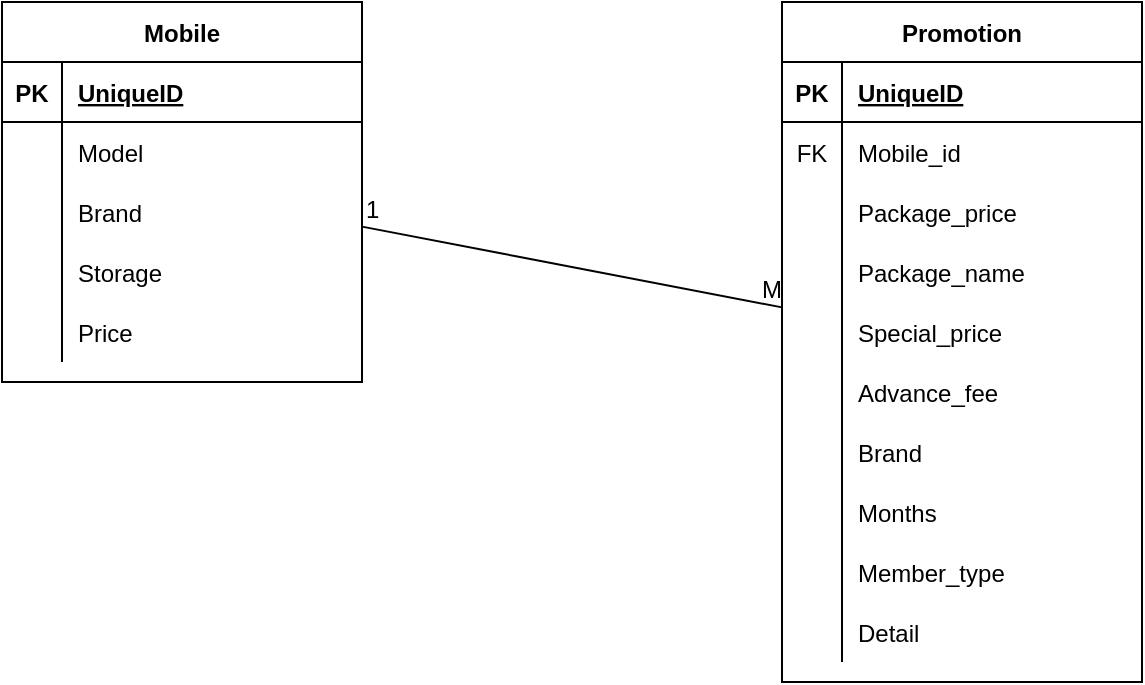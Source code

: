 <mxfile version="16.5.4" type="github" pages="2">
  <diagram id="u5zITpGyk7njDP_WMAt6" name="Page-1">
    <mxGraphModel dx="311" dy="635" grid="1" gridSize="10" guides="1" tooltips="1" connect="1" arrows="1" fold="1" page="1" pageScale="1" pageWidth="827" pageHeight="1169" math="0" shadow="0">
      <root>
        <mxCell id="0" />
        <mxCell id="1" parent="0" />
        <mxCell id="alHZ_YgUbubW7Z8FPVxp-1" value="Mobile" style="shape=table;startSize=30;container=1;collapsible=1;childLayout=tableLayout;fixedRows=1;rowLines=0;fontStyle=1;align=center;resizeLast=1;" vertex="1" parent="1">
          <mxGeometry x="970" y="40" width="180" height="190" as="geometry">
            <mxRectangle x="970" y="40" width="70" height="30" as="alternateBounds" />
          </mxGeometry>
        </mxCell>
        <mxCell id="alHZ_YgUbubW7Z8FPVxp-2" value="" style="shape=tableRow;horizontal=0;startSize=0;swimlaneHead=0;swimlaneBody=0;fillColor=none;collapsible=0;dropTarget=0;points=[[0,0.5],[1,0.5]];portConstraint=eastwest;top=0;left=0;right=0;bottom=1;" vertex="1" parent="alHZ_YgUbubW7Z8FPVxp-1">
          <mxGeometry y="30" width="180" height="30" as="geometry" />
        </mxCell>
        <mxCell id="alHZ_YgUbubW7Z8FPVxp-3" value="PK" style="shape=partialRectangle;connectable=0;fillColor=none;top=0;left=0;bottom=0;right=0;fontStyle=1;overflow=hidden;" vertex="1" parent="alHZ_YgUbubW7Z8FPVxp-2">
          <mxGeometry width="30" height="30" as="geometry">
            <mxRectangle width="30" height="30" as="alternateBounds" />
          </mxGeometry>
        </mxCell>
        <mxCell id="alHZ_YgUbubW7Z8FPVxp-4" value="UniqueID" style="shape=partialRectangle;connectable=0;fillColor=none;top=0;left=0;bottom=0;right=0;align=left;spacingLeft=6;fontStyle=5;overflow=hidden;" vertex="1" parent="alHZ_YgUbubW7Z8FPVxp-2">
          <mxGeometry x="30" width="150" height="30" as="geometry">
            <mxRectangle width="150" height="30" as="alternateBounds" />
          </mxGeometry>
        </mxCell>
        <mxCell id="alHZ_YgUbubW7Z8FPVxp-5" value="" style="shape=tableRow;horizontal=0;startSize=0;swimlaneHead=0;swimlaneBody=0;fillColor=none;collapsible=0;dropTarget=0;points=[[0,0.5],[1,0.5]];portConstraint=eastwest;top=0;left=0;right=0;bottom=0;" vertex="1" parent="alHZ_YgUbubW7Z8FPVxp-1">
          <mxGeometry y="60" width="180" height="30" as="geometry" />
        </mxCell>
        <mxCell id="alHZ_YgUbubW7Z8FPVxp-6" value="" style="shape=partialRectangle;connectable=0;fillColor=none;top=0;left=0;bottom=0;right=0;editable=1;overflow=hidden;" vertex="1" parent="alHZ_YgUbubW7Z8FPVxp-5">
          <mxGeometry width="30" height="30" as="geometry">
            <mxRectangle width="30" height="30" as="alternateBounds" />
          </mxGeometry>
        </mxCell>
        <mxCell id="alHZ_YgUbubW7Z8FPVxp-7" value="Model" style="shape=partialRectangle;connectable=0;fillColor=none;top=0;left=0;bottom=0;right=0;align=left;spacingLeft=6;overflow=hidden;" vertex="1" parent="alHZ_YgUbubW7Z8FPVxp-5">
          <mxGeometry x="30" width="150" height="30" as="geometry">
            <mxRectangle width="150" height="30" as="alternateBounds" />
          </mxGeometry>
        </mxCell>
        <mxCell id="alHZ_YgUbubW7Z8FPVxp-8" value="" style="shape=tableRow;horizontal=0;startSize=0;swimlaneHead=0;swimlaneBody=0;fillColor=none;collapsible=0;dropTarget=0;points=[[0,0.5],[1,0.5]];portConstraint=eastwest;top=0;left=0;right=0;bottom=0;" vertex="1" parent="alHZ_YgUbubW7Z8FPVxp-1">
          <mxGeometry y="90" width="180" height="30" as="geometry" />
        </mxCell>
        <mxCell id="alHZ_YgUbubW7Z8FPVxp-9" value="" style="shape=partialRectangle;connectable=0;fillColor=none;top=0;left=0;bottom=0;right=0;editable=1;overflow=hidden;" vertex="1" parent="alHZ_YgUbubW7Z8FPVxp-8">
          <mxGeometry width="30" height="30" as="geometry">
            <mxRectangle width="30" height="30" as="alternateBounds" />
          </mxGeometry>
        </mxCell>
        <mxCell id="alHZ_YgUbubW7Z8FPVxp-10" value="Brand" style="shape=partialRectangle;connectable=0;fillColor=none;top=0;left=0;bottom=0;right=0;align=left;spacingLeft=6;overflow=hidden;" vertex="1" parent="alHZ_YgUbubW7Z8FPVxp-8">
          <mxGeometry x="30" width="150" height="30" as="geometry">
            <mxRectangle width="150" height="30" as="alternateBounds" />
          </mxGeometry>
        </mxCell>
        <mxCell id="alHZ_YgUbubW7Z8FPVxp-11" value="" style="shape=tableRow;horizontal=0;startSize=0;swimlaneHead=0;swimlaneBody=0;fillColor=none;collapsible=0;dropTarget=0;points=[[0,0.5],[1,0.5]];portConstraint=eastwest;top=0;left=0;right=0;bottom=0;" vertex="1" parent="alHZ_YgUbubW7Z8FPVxp-1">
          <mxGeometry y="120" width="180" height="30" as="geometry" />
        </mxCell>
        <mxCell id="alHZ_YgUbubW7Z8FPVxp-12" value="" style="shape=partialRectangle;connectable=0;fillColor=none;top=0;left=0;bottom=0;right=0;editable=1;overflow=hidden;" vertex="1" parent="alHZ_YgUbubW7Z8FPVxp-11">
          <mxGeometry width="30" height="30" as="geometry">
            <mxRectangle width="30" height="30" as="alternateBounds" />
          </mxGeometry>
        </mxCell>
        <mxCell id="alHZ_YgUbubW7Z8FPVxp-13" value="Storage" style="shape=partialRectangle;connectable=0;fillColor=none;top=0;left=0;bottom=0;right=0;align=left;spacingLeft=6;overflow=hidden;" vertex="1" parent="alHZ_YgUbubW7Z8FPVxp-11">
          <mxGeometry x="30" width="150" height="30" as="geometry">
            <mxRectangle width="150" height="30" as="alternateBounds" />
          </mxGeometry>
        </mxCell>
        <mxCell id="lpuxgtBPoY_q44KwZ52P-14" value="" style="shape=tableRow;horizontal=0;startSize=0;swimlaneHead=0;swimlaneBody=0;fillColor=none;collapsible=0;dropTarget=0;points=[[0,0.5],[1,0.5]];portConstraint=eastwest;top=0;left=0;right=0;bottom=0;" vertex="1" parent="alHZ_YgUbubW7Z8FPVxp-1">
          <mxGeometry y="150" width="180" height="30" as="geometry" />
        </mxCell>
        <mxCell id="lpuxgtBPoY_q44KwZ52P-15" value="" style="shape=partialRectangle;connectable=0;fillColor=none;top=0;left=0;bottom=0;right=0;editable=1;overflow=hidden;" vertex="1" parent="lpuxgtBPoY_q44KwZ52P-14">
          <mxGeometry width="30" height="30" as="geometry">
            <mxRectangle width="30" height="30" as="alternateBounds" />
          </mxGeometry>
        </mxCell>
        <mxCell id="lpuxgtBPoY_q44KwZ52P-16" value="Price" style="shape=partialRectangle;connectable=0;fillColor=none;top=0;left=0;bottom=0;right=0;align=left;spacingLeft=6;overflow=hidden;" vertex="1" parent="lpuxgtBPoY_q44KwZ52P-14">
          <mxGeometry x="30" width="150" height="30" as="geometry">
            <mxRectangle width="150" height="30" as="alternateBounds" />
          </mxGeometry>
        </mxCell>
        <mxCell id="lpuxgtBPoY_q44KwZ52P-20" value="Promotion" style="shape=table;startSize=30;container=1;collapsible=1;childLayout=tableLayout;fixedRows=1;rowLines=0;fontStyle=1;align=center;resizeLast=1;" vertex="1" parent="1">
          <mxGeometry x="1360" y="40" width="180" height="340" as="geometry" />
        </mxCell>
        <mxCell id="lpuxgtBPoY_q44KwZ52P-21" value="" style="shape=tableRow;horizontal=0;startSize=0;swimlaneHead=0;swimlaneBody=0;fillColor=none;collapsible=0;dropTarget=0;points=[[0,0.5],[1,0.5]];portConstraint=eastwest;top=0;left=0;right=0;bottom=1;" vertex="1" parent="lpuxgtBPoY_q44KwZ52P-20">
          <mxGeometry y="30" width="180" height="30" as="geometry" />
        </mxCell>
        <mxCell id="lpuxgtBPoY_q44KwZ52P-22" value="PK" style="shape=partialRectangle;connectable=0;fillColor=none;top=0;left=0;bottom=0;right=0;fontStyle=1;overflow=hidden;" vertex="1" parent="lpuxgtBPoY_q44KwZ52P-21">
          <mxGeometry width="30" height="30" as="geometry">
            <mxRectangle width="30" height="30" as="alternateBounds" />
          </mxGeometry>
        </mxCell>
        <mxCell id="lpuxgtBPoY_q44KwZ52P-23" value="UniqueID" style="shape=partialRectangle;connectable=0;fillColor=none;top=0;left=0;bottom=0;right=0;align=left;spacingLeft=6;fontStyle=5;overflow=hidden;" vertex="1" parent="lpuxgtBPoY_q44KwZ52P-21">
          <mxGeometry x="30" width="150" height="30" as="geometry">
            <mxRectangle width="150" height="30" as="alternateBounds" />
          </mxGeometry>
        </mxCell>
        <mxCell id="lpuxgtBPoY_q44KwZ52P-42" value="" style="shape=tableRow;horizontal=0;startSize=0;swimlaneHead=0;swimlaneBody=0;fillColor=none;collapsible=0;dropTarget=0;points=[[0,0.5],[1,0.5]];portConstraint=eastwest;top=0;left=0;right=0;bottom=0;" vertex="1" parent="lpuxgtBPoY_q44KwZ52P-20">
          <mxGeometry y="60" width="180" height="30" as="geometry" />
        </mxCell>
        <mxCell id="lpuxgtBPoY_q44KwZ52P-43" value="FK" style="shape=partialRectangle;connectable=0;fillColor=none;top=0;left=0;bottom=0;right=0;editable=1;overflow=hidden;" vertex="1" parent="lpuxgtBPoY_q44KwZ52P-42">
          <mxGeometry width="30" height="30" as="geometry">
            <mxRectangle width="30" height="30" as="alternateBounds" />
          </mxGeometry>
        </mxCell>
        <mxCell id="lpuxgtBPoY_q44KwZ52P-44" value="Mobile_id" style="shape=partialRectangle;connectable=0;fillColor=none;top=0;left=0;bottom=0;right=0;align=left;spacingLeft=6;overflow=hidden;" vertex="1" parent="lpuxgtBPoY_q44KwZ52P-42">
          <mxGeometry x="30" width="150" height="30" as="geometry">
            <mxRectangle width="150" height="30" as="alternateBounds" />
          </mxGeometry>
        </mxCell>
        <mxCell id="lpuxgtBPoY_q44KwZ52P-24" value="" style="shape=tableRow;horizontal=0;startSize=0;swimlaneHead=0;swimlaneBody=0;fillColor=none;collapsible=0;dropTarget=0;points=[[0,0.5],[1,0.5]];portConstraint=eastwest;top=0;left=0;right=0;bottom=0;" vertex="1" parent="lpuxgtBPoY_q44KwZ52P-20">
          <mxGeometry y="90" width="180" height="30" as="geometry" />
        </mxCell>
        <mxCell id="lpuxgtBPoY_q44KwZ52P-25" value="" style="shape=partialRectangle;connectable=0;fillColor=none;top=0;left=0;bottom=0;right=0;editable=1;overflow=hidden;" vertex="1" parent="lpuxgtBPoY_q44KwZ52P-24">
          <mxGeometry width="30" height="30" as="geometry">
            <mxRectangle width="30" height="30" as="alternateBounds" />
          </mxGeometry>
        </mxCell>
        <mxCell id="lpuxgtBPoY_q44KwZ52P-26" value="Package_price" style="shape=partialRectangle;connectable=0;fillColor=none;top=0;left=0;bottom=0;right=0;align=left;spacingLeft=6;overflow=hidden;" vertex="1" parent="lpuxgtBPoY_q44KwZ52P-24">
          <mxGeometry x="30" width="150" height="30" as="geometry">
            <mxRectangle width="150" height="30" as="alternateBounds" />
          </mxGeometry>
        </mxCell>
        <mxCell id="lpuxgtBPoY_q44KwZ52P-27" value="" style="shape=tableRow;horizontal=0;startSize=0;swimlaneHead=0;swimlaneBody=0;fillColor=none;collapsible=0;dropTarget=0;points=[[0,0.5],[1,0.5]];portConstraint=eastwest;top=0;left=0;right=0;bottom=0;" vertex="1" parent="lpuxgtBPoY_q44KwZ52P-20">
          <mxGeometry y="120" width="180" height="30" as="geometry" />
        </mxCell>
        <mxCell id="lpuxgtBPoY_q44KwZ52P-28" value="" style="shape=partialRectangle;connectable=0;fillColor=none;top=0;left=0;bottom=0;right=0;editable=1;overflow=hidden;" vertex="1" parent="lpuxgtBPoY_q44KwZ52P-27">
          <mxGeometry width="30" height="30" as="geometry">
            <mxRectangle width="30" height="30" as="alternateBounds" />
          </mxGeometry>
        </mxCell>
        <mxCell id="lpuxgtBPoY_q44KwZ52P-29" value="Package_name" style="shape=partialRectangle;connectable=0;fillColor=none;top=0;left=0;bottom=0;right=0;align=left;spacingLeft=6;overflow=hidden;" vertex="1" parent="lpuxgtBPoY_q44KwZ52P-27">
          <mxGeometry x="30" width="150" height="30" as="geometry">
            <mxRectangle width="150" height="30" as="alternateBounds" />
          </mxGeometry>
        </mxCell>
        <mxCell id="lpuxgtBPoY_q44KwZ52P-48" value="" style="shape=tableRow;horizontal=0;startSize=0;swimlaneHead=0;swimlaneBody=0;fillColor=none;collapsible=0;dropTarget=0;points=[[0,0.5],[1,0.5]];portConstraint=eastwest;top=0;left=0;right=0;bottom=0;" vertex="1" parent="lpuxgtBPoY_q44KwZ52P-20">
          <mxGeometry y="150" width="180" height="30" as="geometry" />
        </mxCell>
        <mxCell id="lpuxgtBPoY_q44KwZ52P-49" value="" style="shape=partialRectangle;connectable=0;fillColor=none;top=0;left=0;bottom=0;right=0;editable=1;overflow=hidden;" vertex="1" parent="lpuxgtBPoY_q44KwZ52P-48">
          <mxGeometry width="30" height="30" as="geometry">
            <mxRectangle width="30" height="30" as="alternateBounds" />
          </mxGeometry>
        </mxCell>
        <mxCell id="lpuxgtBPoY_q44KwZ52P-50" value="Special_price" style="shape=partialRectangle;connectable=0;fillColor=none;top=0;left=0;bottom=0;right=0;align=left;spacingLeft=6;overflow=hidden;" vertex="1" parent="lpuxgtBPoY_q44KwZ52P-48">
          <mxGeometry x="30" width="150" height="30" as="geometry">
            <mxRectangle width="150" height="30" as="alternateBounds" />
          </mxGeometry>
        </mxCell>
        <mxCell id="lpuxgtBPoY_q44KwZ52P-30" value="" style="shape=tableRow;horizontal=0;startSize=0;swimlaneHead=0;swimlaneBody=0;fillColor=none;collapsible=0;dropTarget=0;points=[[0,0.5],[1,0.5]];portConstraint=eastwest;top=0;left=0;right=0;bottom=0;" vertex="1" parent="lpuxgtBPoY_q44KwZ52P-20">
          <mxGeometry y="180" width="180" height="30" as="geometry" />
        </mxCell>
        <mxCell id="lpuxgtBPoY_q44KwZ52P-31" value="" style="shape=partialRectangle;connectable=0;fillColor=none;top=0;left=0;bottom=0;right=0;editable=1;overflow=hidden;" vertex="1" parent="lpuxgtBPoY_q44KwZ52P-30">
          <mxGeometry width="30" height="30" as="geometry">
            <mxRectangle width="30" height="30" as="alternateBounds" />
          </mxGeometry>
        </mxCell>
        <mxCell id="lpuxgtBPoY_q44KwZ52P-32" value="Advance_fee" style="shape=partialRectangle;connectable=0;fillColor=none;top=0;left=0;bottom=0;right=0;align=left;spacingLeft=6;overflow=hidden;" vertex="1" parent="lpuxgtBPoY_q44KwZ52P-30">
          <mxGeometry x="30" width="150" height="30" as="geometry">
            <mxRectangle width="150" height="30" as="alternateBounds" />
          </mxGeometry>
        </mxCell>
        <mxCell id="lpuxgtBPoY_q44KwZ52P-33" value="" style="shape=tableRow;horizontal=0;startSize=0;swimlaneHead=0;swimlaneBody=0;fillColor=none;collapsible=0;dropTarget=0;points=[[0,0.5],[1,0.5]];portConstraint=eastwest;top=0;left=0;right=0;bottom=0;" vertex="1" parent="lpuxgtBPoY_q44KwZ52P-20">
          <mxGeometry y="210" width="180" height="30" as="geometry" />
        </mxCell>
        <mxCell id="lpuxgtBPoY_q44KwZ52P-34" value="" style="shape=partialRectangle;connectable=0;fillColor=none;top=0;left=0;bottom=0;right=0;editable=1;overflow=hidden;" vertex="1" parent="lpuxgtBPoY_q44KwZ52P-33">
          <mxGeometry width="30" height="30" as="geometry">
            <mxRectangle width="30" height="30" as="alternateBounds" />
          </mxGeometry>
        </mxCell>
        <mxCell id="lpuxgtBPoY_q44KwZ52P-35" value="Brand" style="shape=partialRectangle;connectable=0;fillColor=none;top=0;left=0;bottom=0;right=0;align=left;spacingLeft=6;overflow=hidden;" vertex="1" parent="lpuxgtBPoY_q44KwZ52P-33">
          <mxGeometry x="30" width="150" height="30" as="geometry">
            <mxRectangle width="150" height="30" as="alternateBounds" />
          </mxGeometry>
        </mxCell>
        <mxCell id="lpuxgtBPoY_q44KwZ52P-36" value="" style="shape=tableRow;horizontal=0;startSize=0;swimlaneHead=0;swimlaneBody=0;fillColor=none;collapsible=0;dropTarget=0;points=[[0,0.5],[1,0.5]];portConstraint=eastwest;top=0;left=0;right=0;bottom=0;" vertex="1" parent="lpuxgtBPoY_q44KwZ52P-20">
          <mxGeometry y="240" width="180" height="30" as="geometry" />
        </mxCell>
        <mxCell id="lpuxgtBPoY_q44KwZ52P-37" value="" style="shape=partialRectangle;connectable=0;fillColor=none;top=0;left=0;bottom=0;right=0;editable=1;overflow=hidden;" vertex="1" parent="lpuxgtBPoY_q44KwZ52P-36">
          <mxGeometry width="30" height="30" as="geometry">
            <mxRectangle width="30" height="30" as="alternateBounds" />
          </mxGeometry>
        </mxCell>
        <mxCell id="lpuxgtBPoY_q44KwZ52P-38" value="Months" style="shape=partialRectangle;connectable=0;fillColor=none;top=0;left=0;bottom=0;right=0;align=left;spacingLeft=6;overflow=hidden;" vertex="1" parent="lpuxgtBPoY_q44KwZ52P-36">
          <mxGeometry x="30" width="150" height="30" as="geometry">
            <mxRectangle width="150" height="30" as="alternateBounds" />
          </mxGeometry>
        </mxCell>
        <mxCell id="lpuxgtBPoY_q44KwZ52P-39" value="" style="shape=tableRow;horizontal=0;startSize=0;swimlaneHead=0;swimlaneBody=0;fillColor=none;collapsible=0;dropTarget=0;points=[[0,0.5],[1,0.5]];portConstraint=eastwest;top=0;left=0;right=0;bottom=0;" vertex="1" parent="lpuxgtBPoY_q44KwZ52P-20">
          <mxGeometry y="270" width="180" height="30" as="geometry" />
        </mxCell>
        <mxCell id="lpuxgtBPoY_q44KwZ52P-40" value="" style="shape=partialRectangle;connectable=0;fillColor=none;top=0;left=0;bottom=0;right=0;editable=1;overflow=hidden;" vertex="1" parent="lpuxgtBPoY_q44KwZ52P-39">
          <mxGeometry width="30" height="30" as="geometry">
            <mxRectangle width="30" height="30" as="alternateBounds" />
          </mxGeometry>
        </mxCell>
        <mxCell id="lpuxgtBPoY_q44KwZ52P-41" value="Member_type" style="shape=partialRectangle;connectable=0;fillColor=none;top=0;left=0;bottom=0;right=0;align=left;spacingLeft=6;overflow=hidden;" vertex="1" parent="lpuxgtBPoY_q44KwZ52P-39">
          <mxGeometry x="30" width="150" height="30" as="geometry">
            <mxRectangle width="150" height="30" as="alternateBounds" />
          </mxGeometry>
        </mxCell>
        <mxCell id="lpuxgtBPoY_q44KwZ52P-45" value="" style="shape=tableRow;horizontal=0;startSize=0;swimlaneHead=0;swimlaneBody=0;fillColor=none;collapsible=0;dropTarget=0;points=[[0,0.5],[1,0.5]];portConstraint=eastwest;top=0;left=0;right=0;bottom=0;" vertex="1" parent="lpuxgtBPoY_q44KwZ52P-20">
          <mxGeometry y="300" width="180" height="30" as="geometry" />
        </mxCell>
        <mxCell id="lpuxgtBPoY_q44KwZ52P-46" value="" style="shape=partialRectangle;connectable=0;fillColor=none;top=0;left=0;bottom=0;right=0;editable=1;overflow=hidden;" vertex="1" parent="lpuxgtBPoY_q44KwZ52P-45">
          <mxGeometry width="30" height="30" as="geometry">
            <mxRectangle width="30" height="30" as="alternateBounds" />
          </mxGeometry>
        </mxCell>
        <mxCell id="lpuxgtBPoY_q44KwZ52P-47" value="Detail" style="shape=partialRectangle;connectable=0;fillColor=none;top=0;left=0;bottom=0;right=0;align=left;spacingLeft=6;overflow=hidden;" vertex="1" parent="lpuxgtBPoY_q44KwZ52P-45">
          <mxGeometry x="30" width="150" height="30" as="geometry">
            <mxRectangle width="150" height="30" as="alternateBounds" />
          </mxGeometry>
        </mxCell>
        <mxCell id="xG-4YyaZWfk5w84ARagC-2" value="" style="endArrow=none;html=1;rounded=0;" edge="1" parent="1" source="alHZ_YgUbubW7Z8FPVxp-1" target="lpuxgtBPoY_q44KwZ52P-20">
          <mxGeometry relative="1" as="geometry">
            <mxPoint x="1100" y="230" as="sourcePoint" />
            <mxPoint x="1260" y="230" as="targetPoint" />
          </mxGeometry>
        </mxCell>
        <mxCell id="xG-4YyaZWfk5w84ARagC-3" value="1" style="resizable=0;html=1;align=left;verticalAlign=bottom;" connectable="0" vertex="1" parent="xG-4YyaZWfk5w84ARagC-2">
          <mxGeometry x="-1" relative="1" as="geometry" />
        </mxCell>
        <mxCell id="xG-4YyaZWfk5w84ARagC-4" value="M" style="resizable=0;html=1;align=right;verticalAlign=bottom;" connectable="0" vertex="1" parent="xG-4YyaZWfk5w84ARagC-2">
          <mxGeometry x="1" relative="1" as="geometry" />
        </mxCell>
      </root>
    </mxGraphModel>
  </diagram>
  <diagram id="3BoJmMehW-tDcV48f7wu" name="Page-2">
    <mxGraphModel dx="948" dy="529" grid="1" gridSize="10" guides="1" tooltips="1" connect="1" arrows="1" fold="1" page="1" pageScale="1" pageWidth="1169" pageHeight="827" math="0" shadow="0">
      <root>
        <mxCell id="0Rnti5StmP9uvU4NdUGP-0" />
        <mxCell id="0Rnti5StmP9uvU4NdUGP-1" parent="0Rnti5StmP9uvU4NdUGP-0" />
        <mxCell id="3e5DiGZpwi1d6V29vy3j-0" value="Mobile" style="whiteSpace=wrap;html=1;align=center;" vertex="1" parent="0Rnti5StmP9uvU4NdUGP-1">
          <mxGeometry x="170" y="170" width="100" height="40" as="geometry" />
        </mxCell>
        <mxCell id="3e5DiGZpwi1d6V29vy3j-1" value="Model" style="ellipse;whiteSpace=wrap;html=1;align=center;" vertex="1" parent="0Rnti5StmP9uvU4NdUGP-1">
          <mxGeometry x="40" y="170" width="100" height="40" as="geometry" />
        </mxCell>
        <mxCell id="3e5DiGZpwi1d6V29vy3j-2" value="Price" style="ellipse;whiteSpace=wrap;html=1;align=center;" vertex="1" parent="0Rnti5StmP9uvU4NdUGP-1">
          <mxGeometry x="40" y="270" width="100" height="40" as="geometry" />
        </mxCell>
        <mxCell id="3e5DiGZpwi1d6V29vy3j-3" value="Storage" style="ellipse;whiteSpace=wrap;html=1;align=center;" vertex="1" parent="0Rnti5StmP9uvU4NdUGP-1">
          <mxGeometry x="40" y="220" width="100" height="40" as="geometry" />
        </mxCell>
        <mxCell id="3e5DiGZpwi1d6V29vy3j-4" value="&lt;u&gt;Id&lt;/u&gt;" style="ellipse;whiteSpace=wrap;html=1;align=center;" vertex="1" parent="0Rnti5StmP9uvU4NdUGP-1">
          <mxGeometry x="40" y="70" width="100" height="40" as="geometry" />
        </mxCell>
        <mxCell id="3e5DiGZpwi1d6V29vy3j-5" value="Brand" style="ellipse;whiteSpace=wrap;html=1;align=center;" vertex="1" parent="0Rnti5StmP9uvU4NdUGP-1">
          <mxGeometry x="40" y="120" width="100" height="40" as="geometry" />
        </mxCell>
        <mxCell id="B27BO4UGLEmLNdkP92GY-0" value="" style="endArrow=none;html=1;rounded=0;exitX=1;exitY=0.5;exitDx=0;exitDy=0;" edge="1" parent="0Rnti5StmP9uvU4NdUGP-1" source="3e5DiGZpwi1d6V29vy3j-4" target="3e5DiGZpwi1d6V29vy3j-0">
          <mxGeometry relative="1" as="geometry">
            <mxPoint x="360" y="230" as="sourcePoint" />
            <mxPoint x="520" y="230" as="targetPoint" />
          </mxGeometry>
        </mxCell>
        <mxCell id="B27BO4UGLEmLNdkP92GY-1" value="" style="endArrow=none;html=1;rounded=0;exitX=1;exitY=0.5;exitDx=0;exitDy=0;" edge="1" parent="0Rnti5StmP9uvU4NdUGP-1" source="3e5DiGZpwi1d6V29vy3j-2" target="3e5DiGZpwi1d6V29vy3j-0">
          <mxGeometry relative="1" as="geometry">
            <mxPoint x="150" y="100" as="sourcePoint" />
            <mxPoint x="214" y="180" as="targetPoint" />
          </mxGeometry>
        </mxCell>
        <mxCell id="B27BO4UGLEmLNdkP92GY-2" value="" style="endArrow=none;html=1;rounded=0;exitX=1;exitY=0;exitDx=0;exitDy=0;" edge="1" parent="0Rnti5StmP9uvU4NdUGP-1" source="3e5DiGZpwi1d6V29vy3j-3" target="3e5DiGZpwi1d6V29vy3j-0">
          <mxGeometry relative="1" as="geometry">
            <mxPoint x="160" y="110" as="sourcePoint" />
            <mxPoint x="210" y="200" as="targetPoint" />
          </mxGeometry>
        </mxCell>
        <mxCell id="B27BO4UGLEmLNdkP92GY-3" value="" style="endArrow=none;html=1;rounded=0;" edge="1" parent="0Rnti5StmP9uvU4NdUGP-1" source="3e5DiGZpwi1d6V29vy3j-1" target="3e5DiGZpwi1d6V29vy3j-0">
          <mxGeometry relative="1" as="geometry">
            <mxPoint x="170" y="120" as="sourcePoint" />
            <mxPoint x="234" y="200" as="targetPoint" />
          </mxGeometry>
        </mxCell>
        <mxCell id="B27BO4UGLEmLNdkP92GY-4" value="" style="endArrow=none;html=1;rounded=0;" edge="1" parent="0Rnti5StmP9uvU4NdUGP-1" source="3e5DiGZpwi1d6V29vy3j-5" target="3e5DiGZpwi1d6V29vy3j-0">
          <mxGeometry relative="1" as="geometry">
            <mxPoint x="180" y="130" as="sourcePoint" />
            <mxPoint x="244" y="210" as="targetPoint" />
          </mxGeometry>
        </mxCell>
        <mxCell id="B27BO4UGLEmLNdkP92GY-5" value="has" style="shape=rhombus;perimeter=rhombusPerimeter;whiteSpace=wrap;html=1;align=center;" vertex="1" parent="0Rnti5StmP9uvU4NdUGP-1">
          <mxGeometry x="420" y="160" width="120" height="60" as="geometry" />
        </mxCell>
        <mxCell id="B27BO4UGLEmLNdkP92GY-6" value="Promotion" style="whiteSpace=wrap;html=1;align=center;" vertex="1" parent="0Rnti5StmP9uvU4NdUGP-1">
          <mxGeometry x="680" y="170" width="100" height="40" as="geometry" />
        </mxCell>
        <mxCell id="B_o2rmad6qX5jZl-zq2g-0" value="" style="endArrow=none;html=1;rounded=0;" edge="1" parent="0Rnti5StmP9uvU4NdUGP-1" source="B27BO4UGLEmLNdkP92GY-5" target="B27BO4UGLEmLNdkP92GY-6">
          <mxGeometry relative="1" as="geometry">
            <mxPoint x="590" y="200" as="sourcePoint" />
            <mxPoint x="750" y="200" as="targetPoint" />
          </mxGeometry>
        </mxCell>
        <mxCell id="B_o2rmad6qX5jZl-zq2g-1" value="" style="endArrow=none;html=1;rounded=0;" edge="1" parent="0Rnti5StmP9uvU4NdUGP-1" source="3e5DiGZpwi1d6V29vy3j-0" target="B27BO4UGLEmLNdkP92GY-5">
          <mxGeometry relative="1" as="geometry">
            <mxPoint x="590" y="200" as="sourcePoint" />
            <mxPoint x="480" y="190" as="targetPoint" />
          </mxGeometry>
        </mxCell>
        <mxCell id="B_o2rmad6qX5jZl-zq2g-2" value="Id" style="ellipse;whiteSpace=wrap;html=1;align=center;fontStyle=4;" vertex="1" parent="0Rnti5StmP9uvU4NdUGP-1">
          <mxGeometry x="840" y="40" width="100" height="40" as="geometry" />
        </mxCell>
        <mxCell id="B_o2rmad6qX5jZl-zq2g-3" value="Package_price" style="ellipse;whiteSpace=wrap;html=1;align=center;" vertex="1" parent="0Rnti5StmP9uvU4NdUGP-1">
          <mxGeometry x="840" y="90" width="100" height="40" as="geometry" />
        </mxCell>
        <mxCell id="B_o2rmad6qX5jZl-zq2g-4" value="Detail" style="ellipse;whiteSpace=wrap;html=1;align=center;" vertex="1" parent="0Rnti5StmP9uvU4NdUGP-1">
          <mxGeometry x="585" y="340" width="100" height="40" as="geometry" />
        </mxCell>
        <mxCell id="B_o2rmad6qX5jZl-zq2g-5" value="Months" style="ellipse;whiteSpace=wrap;html=1;align=center;" vertex="1" parent="0Rnti5StmP9uvU4NdUGP-1">
          <mxGeometry x="700" y="340" width="100" height="40" as="geometry" />
        </mxCell>
        <mxCell id="B_o2rmad6qX5jZl-zq2g-6" value="Special_price" style="ellipse;whiteSpace=wrap;html=1;align=center;" vertex="1" parent="0Rnti5StmP9uvU4NdUGP-1">
          <mxGeometry x="810" y="340" width="100" height="40" as="geometry" />
        </mxCell>
        <mxCell id="B_o2rmad6qX5jZl-zq2g-7" value="Brand" style="ellipse;whiteSpace=wrap;html=1;align=center;" vertex="1" parent="0Rnti5StmP9uvU4NdUGP-1">
          <mxGeometry x="840" y="290" width="100" height="40" as="geometry" />
        </mxCell>
        <mxCell id="B_o2rmad6qX5jZl-zq2g-8" value="Member_Type" style="ellipse;whiteSpace=wrap;html=1;align=center;" vertex="1" parent="0Rnti5StmP9uvU4NdUGP-1">
          <mxGeometry x="840" y="240" width="100" height="40" as="geometry" />
        </mxCell>
        <mxCell id="B_o2rmad6qX5jZl-zq2g-9" value="Advance_fee" style="ellipse;whiteSpace=wrap;html=1;align=center;" vertex="1" parent="0Rnti5StmP9uvU4NdUGP-1">
          <mxGeometry x="840" y="190" width="100" height="40" as="geometry" />
        </mxCell>
        <mxCell id="B_o2rmad6qX5jZl-zq2g-10" value="Package_name" style="ellipse;whiteSpace=wrap;html=1;align=center;" vertex="1" parent="0Rnti5StmP9uvU4NdUGP-1">
          <mxGeometry x="840" y="140" width="100" height="40" as="geometry" />
        </mxCell>
        <mxCell id="ZZIH2CNFV908VZTMZERA-0" value="" style="endArrow=none;html=1;rounded=0;" edge="1" parent="0Rnti5StmP9uvU4NdUGP-1" source="B27BO4UGLEmLNdkP92GY-6" target="B_o2rmad6qX5jZl-zq2g-5">
          <mxGeometry relative="1" as="geometry">
            <mxPoint x="590" y="260" as="sourcePoint" />
            <mxPoint x="750" y="260" as="targetPoint" />
          </mxGeometry>
        </mxCell>
        <mxCell id="ZZIH2CNFV908VZTMZERA-1" value="" style="endArrow=none;html=1;rounded=0;" edge="1" parent="0Rnti5StmP9uvU4NdUGP-1" source="B27BO4UGLEmLNdkP92GY-6" target="B_o2rmad6qX5jZl-zq2g-6">
          <mxGeometry relative="1" as="geometry">
            <mxPoint x="600" y="270" as="sourcePoint" />
            <mxPoint x="760" y="270" as="targetPoint" />
          </mxGeometry>
        </mxCell>
        <mxCell id="ZZIH2CNFV908VZTMZERA-2" value="" style="endArrow=none;html=1;rounded=0;" edge="1" parent="0Rnti5StmP9uvU4NdUGP-1" source="B27BO4UGLEmLNdkP92GY-6" target="B_o2rmad6qX5jZl-zq2g-7">
          <mxGeometry relative="1" as="geometry">
            <mxPoint x="610" y="280" as="sourcePoint" />
            <mxPoint x="770" y="280" as="targetPoint" />
          </mxGeometry>
        </mxCell>
        <mxCell id="ZZIH2CNFV908VZTMZERA-3" value="" style="endArrow=none;html=1;rounded=0;" edge="1" parent="0Rnti5StmP9uvU4NdUGP-1" source="B27BO4UGLEmLNdkP92GY-6" target="B_o2rmad6qX5jZl-zq2g-8">
          <mxGeometry relative="1" as="geometry">
            <mxPoint x="620" y="290" as="sourcePoint" />
            <mxPoint x="780" y="290" as="targetPoint" />
          </mxGeometry>
        </mxCell>
        <mxCell id="ZZIH2CNFV908VZTMZERA-4" value="" style="endArrow=none;html=1;rounded=0;" edge="1" parent="0Rnti5StmP9uvU4NdUGP-1" source="B27BO4UGLEmLNdkP92GY-6" target="B_o2rmad6qX5jZl-zq2g-9">
          <mxGeometry relative="1" as="geometry">
            <mxPoint x="630" y="300" as="sourcePoint" />
            <mxPoint x="790" y="300" as="targetPoint" />
          </mxGeometry>
        </mxCell>
        <mxCell id="ZZIH2CNFV908VZTMZERA-5" value="" style="endArrow=none;html=1;rounded=0;" edge="1" parent="0Rnti5StmP9uvU4NdUGP-1" source="B27BO4UGLEmLNdkP92GY-6" target="B_o2rmad6qX5jZl-zq2g-10">
          <mxGeometry relative="1" as="geometry">
            <mxPoint x="640" y="310" as="sourcePoint" />
            <mxPoint x="800" y="310" as="targetPoint" />
          </mxGeometry>
        </mxCell>
        <mxCell id="ZZIH2CNFV908VZTMZERA-6" value="" style="endArrow=none;html=1;rounded=0;" edge="1" parent="0Rnti5StmP9uvU4NdUGP-1" source="B27BO4UGLEmLNdkP92GY-6" target="B_o2rmad6qX5jZl-zq2g-3">
          <mxGeometry relative="1" as="geometry">
            <mxPoint x="650" y="320" as="sourcePoint" />
            <mxPoint x="810" y="320" as="targetPoint" />
          </mxGeometry>
        </mxCell>
        <mxCell id="ZZIH2CNFV908VZTMZERA-7" value="" style="endArrow=none;html=1;rounded=0;" edge="1" parent="0Rnti5StmP9uvU4NdUGP-1" source="B27BO4UGLEmLNdkP92GY-6" target="B_o2rmad6qX5jZl-zq2g-2">
          <mxGeometry relative="1" as="geometry">
            <mxPoint x="660" y="330" as="sourcePoint" />
            <mxPoint x="820" y="330" as="targetPoint" />
          </mxGeometry>
        </mxCell>
        <mxCell id="ZZIH2CNFV908VZTMZERA-8" value="" style="endArrow=none;html=1;rounded=0;" edge="1" parent="0Rnti5StmP9uvU4NdUGP-1" source="B27BO4UGLEmLNdkP92GY-6" target="B_o2rmad6qX5jZl-zq2g-4">
          <mxGeometry relative="1" as="geometry">
            <mxPoint x="754.545" y="220" as="sourcePoint" />
            <mxPoint x="886.034" y="400.796" as="targetPoint" />
          </mxGeometry>
        </mxCell>
      </root>
    </mxGraphModel>
  </diagram>
</mxfile>
